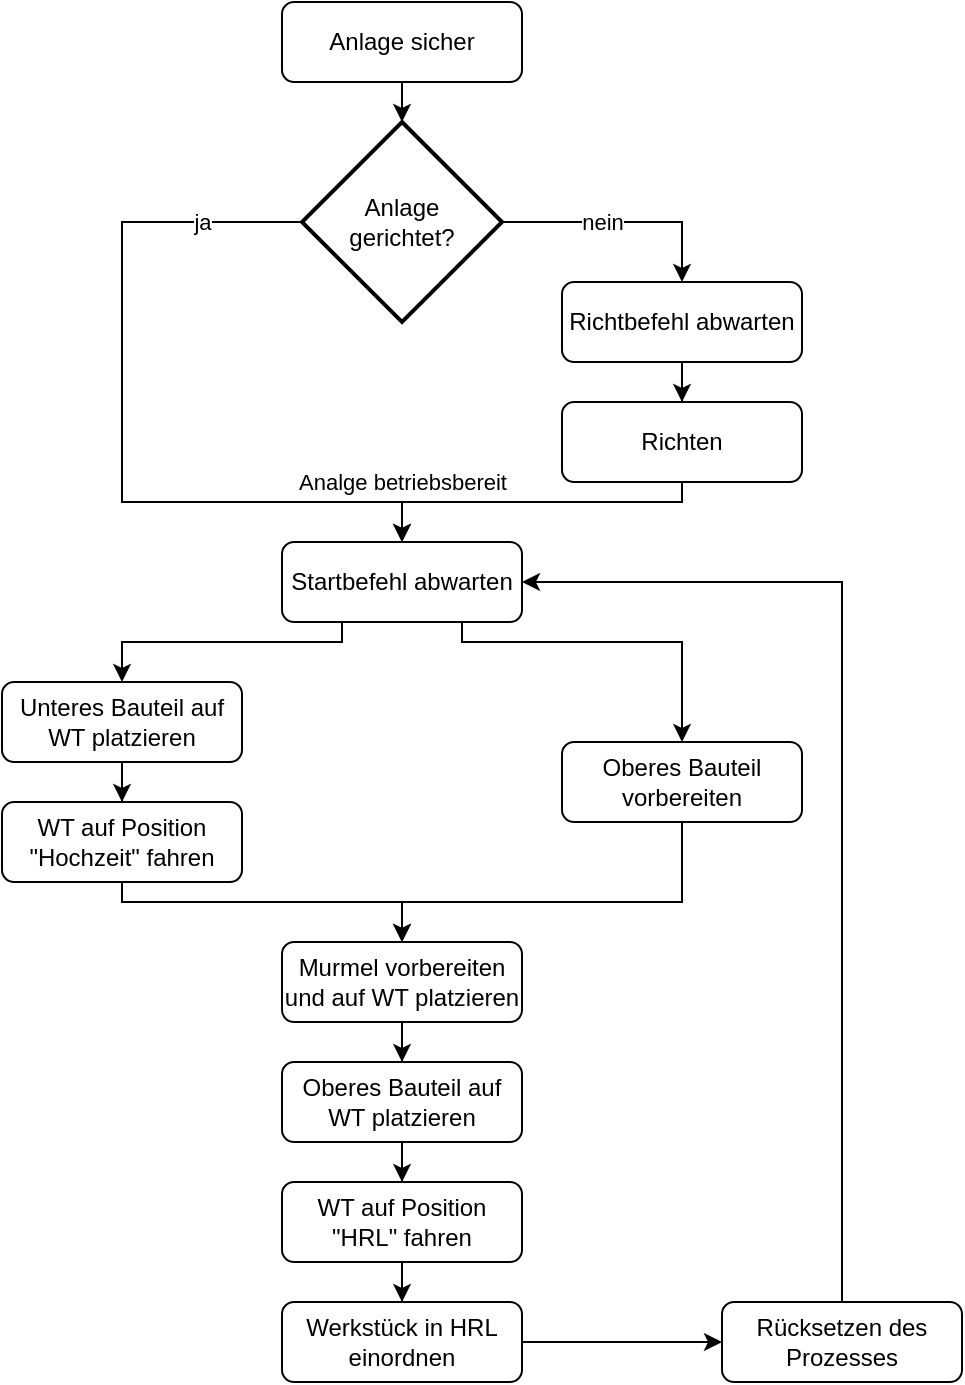 <mxfile version="21.6.6" type="github">
  <diagram id="C5RBs43oDa-KdzZeNtuy" name="Page-1">
    <mxGraphModel dx="1430" dy="766" grid="1" gridSize="10" guides="1" tooltips="1" connect="1" arrows="1" fold="1" page="1" pageScale="1" pageWidth="827" pageHeight="1169" math="0" shadow="0">
      <root>
        <mxCell id="WIyWlLk6GJQsqaUBKTNV-0" />
        <mxCell id="WIyWlLk6GJQsqaUBKTNV-1" parent="WIyWlLk6GJQsqaUBKTNV-0" />
        <mxCell id="OEdfGyyhnwk8HbZ2HHU5-15" style="edgeStyle=orthogonalEdgeStyle;rounded=0;orthogonalLoop=1;jettySize=auto;html=1;entryX=0.5;entryY=0;entryDx=0;entryDy=0;entryPerimeter=0;" edge="1" parent="WIyWlLk6GJQsqaUBKTNV-1" source="OEdfGyyhnwk8HbZ2HHU5-0" target="OEdfGyyhnwk8HbZ2HHU5-4">
          <mxGeometry relative="1" as="geometry" />
        </mxCell>
        <mxCell id="OEdfGyyhnwk8HbZ2HHU5-0" value="Anlage sicher" style="rounded=1;whiteSpace=wrap;html=1;" vertex="1" parent="WIyWlLk6GJQsqaUBKTNV-1">
          <mxGeometry x="280" y="40" width="120" height="40" as="geometry" />
        </mxCell>
        <mxCell id="OEdfGyyhnwk8HbZ2HHU5-11" style="edgeStyle=orthogonalEdgeStyle;rounded=0;orthogonalLoop=1;jettySize=auto;html=1;exitX=1;exitY=0.5;exitDx=0;exitDy=0;exitPerimeter=0;entryX=0.5;entryY=0;entryDx=0;entryDy=0;" edge="1" parent="WIyWlLk6GJQsqaUBKTNV-1" source="OEdfGyyhnwk8HbZ2HHU5-4" target="OEdfGyyhnwk8HbZ2HHU5-6">
          <mxGeometry relative="1" as="geometry" />
        </mxCell>
        <mxCell id="OEdfGyyhnwk8HbZ2HHU5-18" value="nein" style="edgeLabel;html=1;align=center;verticalAlign=middle;resizable=0;points=[];" vertex="1" connectable="0" parent="OEdfGyyhnwk8HbZ2HHU5-11">
          <mxGeometry x="-0.575" y="1" relative="1" as="geometry">
            <mxPoint x="24" y="1" as="offset" />
          </mxGeometry>
        </mxCell>
        <mxCell id="OEdfGyyhnwk8HbZ2HHU5-12" style="edgeStyle=orthogonalEdgeStyle;rounded=0;orthogonalLoop=1;jettySize=auto;html=1;exitX=0;exitY=0.5;exitDx=0;exitDy=0;exitPerimeter=0;entryX=0.5;entryY=0;entryDx=0;entryDy=0;" edge="1" parent="WIyWlLk6GJQsqaUBKTNV-1" source="OEdfGyyhnwk8HbZ2HHU5-4" target="OEdfGyyhnwk8HbZ2HHU5-9">
          <mxGeometry relative="1" as="geometry">
            <mxPoint x="240" y="340" as="targetPoint" />
            <Array as="points">
              <mxPoint x="200" y="150" />
              <mxPoint x="200" y="290" />
              <mxPoint x="340" y="290" />
            </Array>
          </mxGeometry>
        </mxCell>
        <mxCell id="OEdfGyyhnwk8HbZ2HHU5-17" value="ja" style="edgeLabel;html=1;align=center;verticalAlign=middle;resizable=0;points=[];" vertex="1" connectable="0" parent="OEdfGyyhnwk8HbZ2HHU5-12">
          <mxGeometry x="-0.841" y="1" relative="1" as="geometry">
            <mxPoint x="-19" y="-1" as="offset" />
          </mxGeometry>
        </mxCell>
        <mxCell id="OEdfGyyhnwk8HbZ2HHU5-4" value="Anlage&lt;br&gt;gerichtet?" style="strokeWidth=2;html=1;shape=mxgraph.flowchart.decision;whiteSpace=wrap;" vertex="1" parent="WIyWlLk6GJQsqaUBKTNV-1">
          <mxGeometry x="290" y="100" width="100" height="100" as="geometry" />
        </mxCell>
        <mxCell id="OEdfGyyhnwk8HbZ2HHU5-14" style="edgeStyle=orthogonalEdgeStyle;rounded=0;orthogonalLoop=1;jettySize=auto;html=1;entryX=0.5;entryY=0;entryDx=0;entryDy=0;" edge="1" parent="WIyWlLk6GJQsqaUBKTNV-1" source="OEdfGyyhnwk8HbZ2HHU5-6" target="OEdfGyyhnwk8HbZ2HHU5-7">
          <mxGeometry relative="1" as="geometry" />
        </mxCell>
        <mxCell id="OEdfGyyhnwk8HbZ2HHU5-6" value="Richtbefehl abwarten" style="rounded=1;whiteSpace=wrap;html=1;" vertex="1" parent="WIyWlLk6GJQsqaUBKTNV-1">
          <mxGeometry x="420" y="180" width="120" height="40" as="geometry" />
        </mxCell>
        <mxCell id="OEdfGyyhnwk8HbZ2HHU5-13" style="edgeStyle=orthogonalEdgeStyle;rounded=0;orthogonalLoop=1;jettySize=auto;html=1;entryX=0.5;entryY=0;entryDx=0;entryDy=0;exitX=0.5;exitY=1;exitDx=0;exitDy=0;" edge="1" parent="WIyWlLk6GJQsqaUBKTNV-1" source="OEdfGyyhnwk8HbZ2HHU5-7" target="OEdfGyyhnwk8HbZ2HHU5-9">
          <mxGeometry relative="1" as="geometry">
            <Array as="points">
              <mxPoint x="480" y="290" />
              <mxPoint x="340" y="290" />
            </Array>
          </mxGeometry>
        </mxCell>
        <mxCell id="OEdfGyyhnwk8HbZ2HHU5-16" value="Analge betriebsbereit" style="edgeLabel;html=1;align=center;verticalAlign=middle;resizable=0;points=[];" vertex="1" connectable="0" parent="OEdfGyyhnwk8HbZ2HHU5-13">
          <mxGeometry x="0.69" relative="1" as="geometry">
            <mxPoint x="-7" y="-10" as="offset" />
          </mxGeometry>
        </mxCell>
        <mxCell id="OEdfGyyhnwk8HbZ2HHU5-7" value="Richten" style="rounded=1;whiteSpace=wrap;html=1;" vertex="1" parent="WIyWlLk6GJQsqaUBKTNV-1">
          <mxGeometry x="420" y="240" width="120" height="40" as="geometry" />
        </mxCell>
        <mxCell id="OEdfGyyhnwk8HbZ2HHU5-22" style="edgeStyle=orthogonalEdgeStyle;rounded=0;orthogonalLoop=1;jettySize=auto;html=1;entryX=0.5;entryY=0;entryDx=0;entryDy=0;exitX=0.25;exitY=1;exitDx=0;exitDy=0;" edge="1" parent="WIyWlLk6GJQsqaUBKTNV-1" source="OEdfGyyhnwk8HbZ2HHU5-9" target="OEdfGyyhnwk8HbZ2HHU5-20">
          <mxGeometry relative="1" as="geometry">
            <Array as="points">
              <mxPoint x="310" y="360" />
              <mxPoint x="200" y="360" />
            </Array>
          </mxGeometry>
        </mxCell>
        <mxCell id="OEdfGyyhnwk8HbZ2HHU5-23" style="edgeStyle=orthogonalEdgeStyle;rounded=0;orthogonalLoop=1;jettySize=auto;html=1;exitX=0.75;exitY=1;exitDx=0;exitDy=0;entryX=0.5;entryY=0;entryDx=0;entryDy=0;" edge="1" parent="WIyWlLk6GJQsqaUBKTNV-1" source="OEdfGyyhnwk8HbZ2HHU5-9" target="OEdfGyyhnwk8HbZ2HHU5-19">
          <mxGeometry relative="1" as="geometry">
            <Array as="points">
              <mxPoint x="370" y="360" />
              <mxPoint x="480" y="360" />
            </Array>
          </mxGeometry>
        </mxCell>
        <mxCell id="OEdfGyyhnwk8HbZ2HHU5-9" value="Startbefehl abwarten" style="rounded=1;whiteSpace=wrap;html=1;" vertex="1" parent="WIyWlLk6GJQsqaUBKTNV-1">
          <mxGeometry x="280" y="310" width="120" height="40" as="geometry" />
        </mxCell>
        <mxCell id="OEdfGyyhnwk8HbZ2HHU5-27" style="edgeStyle=orthogonalEdgeStyle;rounded=0;orthogonalLoop=1;jettySize=auto;html=1;entryX=0.5;entryY=0;entryDx=0;entryDy=0;exitX=0.5;exitY=1;exitDx=0;exitDy=0;" edge="1" parent="WIyWlLk6GJQsqaUBKTNV-1" source="OEdfGyyhnwk8HbZ2HHU5-19" target="OEdfGyyhnwk8HbZ2HHU5-25">
          <mxGeometry relative="1" as="geometry">
            <mxPoint x="480" y="550" as="sourcePoint" />
            <mxPoint x="370" y="640" as="targetPoint" />
            <Array as="points">
              <mxPoint x="480" y="490" />
              <mxPoint x="340" y="490" />
            </Array>
          </mxGeometry>
        </mxCell>
        <mxCell id="OEdfGyyhnwk8HbZ2HHU5-19" value="Oberes Bauteil vorbereiten" style="rounded=1;whiteSpace=wrap;html=1;" vertex="1" parent="WIyWlLk6GJQsqaUBKTNV-1">
          <mxGeometry x="420" y="410" width="120" height="40" as="geometry" />
        </mxCell>
        <mxCell id="OEdfGyyhnwk8HbZ2HHU5-36" style="edgeStyle=orthogonalEdgeStyle;rounded=0;orthogonalLoop=1;jettySize=auto;html=1;entryX=0.5;entryY=0;entryDx=0;entryDy=0;" edge="1" parent="WIyWlLk6GJQsqaUBKTNV-1" source="OEdfGyyhnwk8HbZ2HHU5-20" target="OEdfGyyhnwk8HbZ2HHU5-21">
          <mxGeometry relative="1" as="geometry" />
        </mxCell>
        <mxCell id="OEdfGyyhnwk8HbZ2HHU5-20" value="Unteres Bauteil auf WT platzieren" style="rounded=1;whiteSpace=wrap;html=1;" vertex="1" parent="WIyWlLk6GJQsqaUBKTNV-1">
          <mxGeometry x="140" y="380" width="120" height="40" as="geometry" />
        </mxCell>
        <mxCell id="OEdfGyyhnwk8HbZ2HHU5-26" style="edgeStyle=orthogonalEdgeStyle;rounded=0;orthogonalLoop=1;jettySize=auto;html=1;entryX=0.5;entryY=0;entryDx=0;entryDy=0;" edge="1" parent="WIyWlLk6GJQsqaUBKTNV-1" source="OEdfGyyhnwk8HbZ2HHU5-21" target="OEdfGyyhnwk8HbZ2HHU5-25">
          <mxGeometry relative="1" as="geometry">
            <Array as="points">
              <mxPoint x="200" y="490" />
              <mxPoint x="340" y="490" />
            </Array>
          </mxGeometry>
        </mxCell>
        <mxCell id="OEdfGyyhnwk8HbZ2HHU5-21" value="WT auf Position &quot;Hochzeit&quot; fahren" style="rounded=1;whiteSpace=wrap;html=1;" vertex="1" parent="WIyWlLk6GJQsqaUBKTNV-1">
          <mxGeometry x="140" y="440" width="120" height="40" as="geometry" />
        </mxCell>
        <mxCell id="OEdfGyyhnwk8HbZ2HHU5-29" style="edgeStyle=orthogonalEdgeStyle;rounded=0;orthogonalLoop=1;jettySize=auto;html=1;entryX=0.5;entryY=0;entryDx=0;entryDy=0;" edge="1" parent="WIyWlLk6GJQsqaUBKTNV-1" source="OEdfGyyhnwk8HbZ2HHU5-25" target="OEdfGyyhnwk8HbZ2HHU5-28">
          <mxGeometry relative="1" as="geometry" />
        </mxCell>
        <mxCell id="OEdfGyyhnwk8HbZ2HHU5-25" value="Murmel vorbereiten und auf WT platzieren" style="rounded=1;whiteSpace=wrap;html=1;" vertex="1" parent="WIyWlLk6GJQsqaUBKTNV-1">
          <mxGeometry x="280" y="510" width="120" height="40" as="geometry" />
        </mxCell>
        <mxCell id="OEdfGyyhnwk8HbZ2HHU5-33" style="edgeStyle=orthogonalEdgeStyle;rounded=0;orthogonalLoop=1;jettySize=auto;html=1;entryX=0.5;entryY=0;entryDx=0;entryDy=0;" edge="1" parent="WIyWlLk6GJQsqaUBKTNV-1" source="OEdfGyyhnwk8HbZ2HHU5-28" target="OEdfGyyhnwk8HbZ2HHU5-30">
          <mxGeometry relative="1" as="geometry" />
        </mxCell>
        <mxCell id="OEdfGyyhnwk8HbZ2HHU5-28" value="Oberes Bauteil auf WT platzieren" style="rounded=1;whiteSpace=wrap;html=1;" vertex="1" parent="WIyWlLk6GJQsqaUBKTNV-1">
          <mxGeometry x="280" y="570" width="120" height="40" as="geometry" />
        </mxCell>
        <mxCell id="OEdfGyyhnwk8HbZ2HHU5-34" style="edgeStyle=orthogonalEdgeStyle;rounded=0;orthogonalLoop=1;jettySize=auto;html=1;entryX=0.5;entryY=0;entryDx=0;entryDy=0;" edge="1" parent="WIyWlLk6GJQsqaUBKTNV-1" source="OEdfGyyhnwk8HbZ2HHU5-30" target="OEdfGyyhnwk8HbZ2HHU5-31">
          <mxGeometry relative="1" as="geometry" />
        </mxCell>
        <mxCell id="OEdfGyyhnwk8HbZ2HHU5-30" value="WT auf Position &quot;HRL&quot; fahren" style="rounded=1;whiteSpace=wrap;html=1;" vertex="1" parent="WIyWlLk6GJQsqaUBKTNV-1">
          <mxGeometry x="280" y="630" width="120" height="40" as="geometry" />
        </mxCell>
        <mxCell id="OEdfGyyhnwk8HbZ2HHU5-37" style="edgeStyle=orthogonalEdgeStyle;rounded=0;orthogonalLoop=1;jettySize=auto;html=1;entryX=0;entryY=0.5;entryDx=0;entryDy=0;" edge="1" parent="WIyWlLk6GJQsqaUBKTNV-1" source="OEdfGyyhnwk8HbZ2HHU5-31" target="OEdfGyyhnwk8HbZ2HHU5-32">
          <mxGeometry relative="1" as="geometry" />
        </mxCell>
        <mxCell id="OEdfGyyhnwk8HbZ2HHU5-31" value="Werkstück in HRL einordnen" style="rounded=1;whiteSpace=wrap;html=1;" vertex="1" parent="WIyWlLk6GJQsqaUBKTNV-1">
          <mxGeometry x="280" y="690" width="120" height="40" as="geometry" />
        </mxCell>
        <mxCell id="OEdfGyyhnwk8HbZ2HHU5-38" style="edgeStyle=orthogonalEdgeStyle;rounded=0;orthogonalLoop=1;jettySize=auto;html=1;entryX=1;entryY=0.5;entryDx=0;entryDy=0;" edge="1" parent="WIyWlLk6GJQsqaUBKTNV-1" source="OEdfGyyhnwk8HbZ2HHU5-32" target="OEdfGyyhnwk8HbZ2HHU5-9">
          <mxGeometry relative="1" as="geometry">
            <Array as="points">
              <mxPoint x="560" y="330" />
            </Array>
          </mxGeometry>
        </mxCell>
        <mxCell id="OEdfGyyhnwk8HbZ2HHU5-32" value="Rücksetzen des Prozesses" style="rounded=1;whiteSpace=wrap;html=1;" vertex="1" parent="WIyWlLk6GJQsqaUBKTNV-1">
          <mxGeometry x="500" y="690" width="120" height="40" as="geometry" />
        </mxCell>
      </root>
    </mxGraphModel>
  </diagram>
</mxfile>
